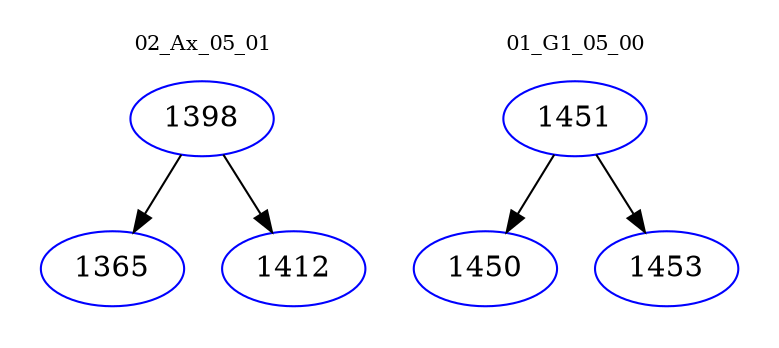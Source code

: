 digraph{
subgraph cluster_0 {
color = white
label = "02_Ax_05_01";
fontsize=10;
T0_1398 [label="1398", color="blue"]
T0_1398 -> T0_1365 [color="black"]
T0_1365 [label="1365", color="blue"]
T0_1398 -> T0_1412 [color="black"]
T0_1412 [label="1412", color="blue"]
}
subgraph cluster_1 {
color = white
label = "01_G1_05_00";
fontsize=10;
T1_1451 [label="1451", color="blue"]
T1_1451 -> T1_1450 [color="black"]
T1_1450 [label="1450", color="blue"]
T1_1451 -> T1_1453 [color="black"]
T1_1453 [label="1453", color="blue"]
}
}
